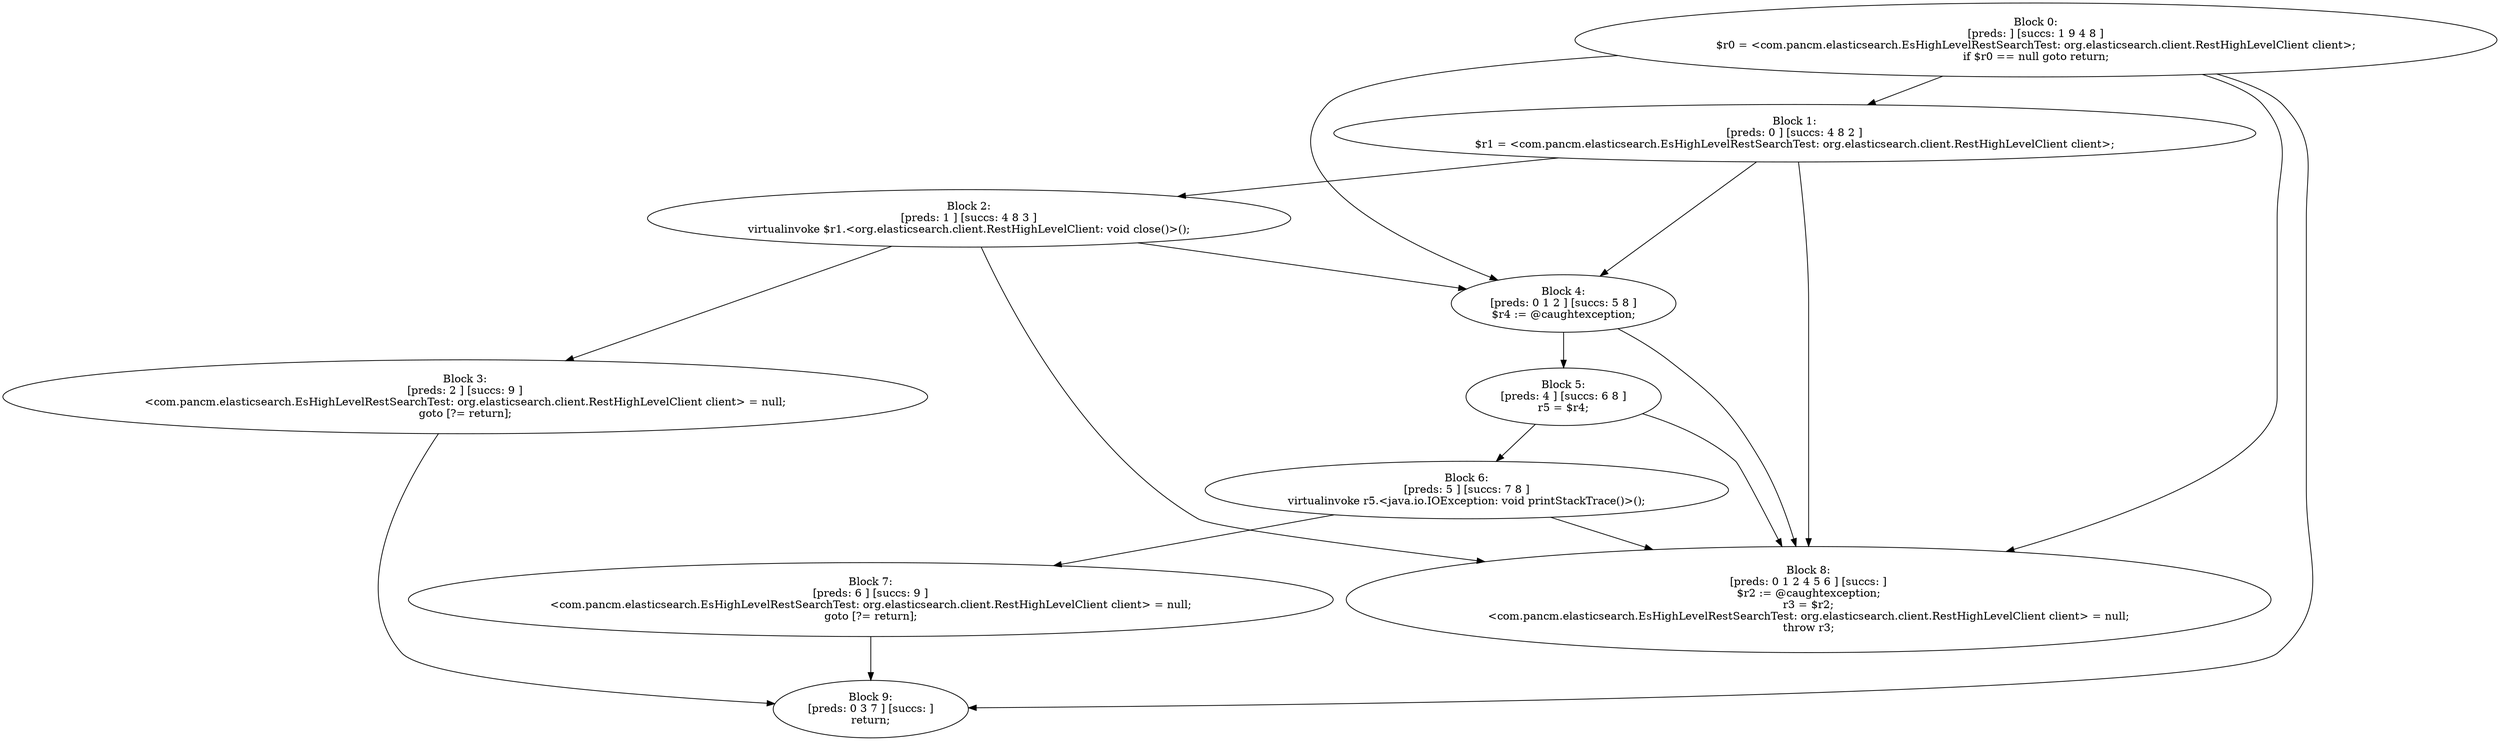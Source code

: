 digraph "unitGraph" {
    "Block 0:
[preds: ] [succs: 1 9 4 8 ]
$r0 = <com.pancm.elasticsearch.EsHighLevelRestSearchTest: org.elasticsearch.client.RestHighLevelClient client>;
if $r0 == null goto return;
"
    "Block 1:
[preds: 0 ] [succs: 4 8 2 ]
$r1 = <com.pancm.elasticsearch.EsHighLevelRestSearchTest: org.elasticsearch.client.RestHighLevelClient client>;
"
    "Block 2:
[preds: 1 ] [succs: 4 8 3 ]
virtualinvoke $r1.<org.elasticsearch.client.RestHighLevelClient: void close()>();
"
    "Block 3:
[preds: 2 ] [succs: 9 ]
<com.pancm.elasticsearch.EsHighLevelRestSearchTest: org.elasticsearch.client.RestHighLevelClient client> = null;
goto [?= return];
"
    "Block 4:
[preds: 0 1 2 ] [succs: 5 8 ]
$r4 := @caughtexception;
"
    "Block 5:
[preds: 4 ] [succs: 6 8 ]
r5 = $r4;
"
    "Block 6:
[preds: 5 ] [succs: 7 8 ]
virtualinvoke r5.<java.io.IOException: void printStackTrace()>();
"
    "Block 7:
[preds: 6 ] [succs: 9 ]
<com.pancm.elasticsearch.EsHighLevelRestSearchTest: org.elasticsearch.client.RestHighLevelClient client> = null;
goto [?= return];
"
    "Block 8:
[preds: 0 1 2 4 5 6 ] [succs: ]
$r2 := @caughtexception;
r3 = $r2;
<com.pancm.elasticsearch.EsHighLevelRestSearchTest: org.elasticsearch.client.RestHighLevelClient client> = null;
throw r3;
"
    "Block 9:
[preds: 0 3 7 ] [succs: ]
return;
"
    "Block 0:
[preds: ] [succs: 1 9 4 8 ]
$r0 = <com.pancm.elasticsearch.EsHighLevelRestSearchTest: org.elasticsearch.client.RestHighLevelClient client>;
if $r0 == null goto return;
"->"Block 1:
[preds: 0 ] [succs: 4 8 2 ]
$r1 = <com.pancm.elasticsearch.EsHighLevelRestSearchTest: org.elasticsearch.client.RestHighLevelClient client>;
";
    "Block 0:
[preds: ] [succs: 1 9 4 8 ]
$r0 = <com.pancm.elasticsearch.EsHighLevelRestSearchTest: org.elasticsearch.client.RestHighLevelClient client>;
if $r0 == null goto return;
"->"Block 9:
[preds: 0 3 7 ] [succs: ]
return;
";
    "Block 0:
[preds: ] [succs: 1 9 4 8 ]
$r0 = <com.pancm.elasticsearch.EsHighLevelRestSearchTest: org.elasticsearch.client.RestHighLevelClient client>;
if $r0 == null goto return;
"->"Block 4:
[preds: 0 1 2 ] [succs: 5 8 ]
$r4 := @caughtexception;
";
    "Block 0:
[preds: ] [succs: 1 9 4 8 ]
$r0 = <com.pancm.elasticsearch.EsHighLevelRestSearchTest: org.elasticsearch.client.RestHighLevelClient client>;
if $r0 == null goto return;
"->"Block 8:
[preds: 0 1 2 4 5 6 ] [succs: ]
$r2 := @caughtexception;
r3 = $r2;
<com.pancm.elasticsearch.EsHighLevelRestSearchTest: org.elasticsearch.client.RestHighLevelClient client> = null;
throw r3;
";
    "Block 1:
[preds: 0 ] [succs: 4 8 2 ]
$r1 = <com.pancm.elasticsearch.EsHighLevelRestSearchTest: org.elasticsearch.client.RestHighLevelClient client>;
"->"Block 4:
[preds: 0 1 2 ] [succs: 5 8 ]
$r4 := @caughtexception;
";
    "Block 1:
[preds: 0 ] [succs: 4 8 2 ]
$r1 = <com.pancm.elasticsearch.EsHighLevelRestSearchTest: org.elasticsearch.client.RestHighLevelClient client>;
"->"Block 8:
[preds: 0 1 2 4 5 6 ] [succs: ]
$r2 := @caughtexception;
r3 = $r2;
<com.pancm.elasticsearch.EsHighLevelRestSearchTest: org.elasticsearch.client.RestHighLevelClient client> = null;
throw r3;
";
    "Block 1:
[preds: 0 ] [succs: 4 8 2 ]
$r1 = <com.pancm.elasticsearch.EsHighLevelRestSearchTest: org.elasticsearch.client.RestHighLevelClient client>;
"->"Block 2:
[preds: 1 ] [succs: 4 8 3 ]
virtualinvoke $r1.<org.elasticsearch.client.RestHighLevelClient: void close()>();
";
    "Block 2:
[preds: 1 ] [succs: 4 8 3 ]
virtualinvoke $r1.<org.elasticsearch.client.RestHighLevelClient: void close()>();
"->"Block 4:
[preds: 0 1 2 ] [succs: 5 8 ]
$r4 := @caughtexception;
";
    "Block 2:
[preds: 1 ] [succs: 4 8 3 ]
virtualinvoke $r1.<org.elasticsearch.client.RestHighLevelClient: void close()>();
"->"Block 8:
[preds: 0 1 2 4 5 6 ] [succs: ]
$r2 := @caughtexception;
r3 = $r2;
<com.pancm.elasticsearch.EsHighLevelRestSearchTest: org.elasticsearch.client.RestHighLevelClient client> = null;
throw r3;
";
    "Block 2:
[preds: 1 ] [succs: 4 8 3 ]
virtualinvoke $r1.<org.elasticsearch.client.RestHighLevelClient: void close()>();
"->"Block 3:
[preds: 2 ] [succs: 9 ]
<com.pancm.elasticsearch.EsHighLevelRestSearchTest: org.elasticsearch.client.RestHighLevelClient client> = null;
goto [?= return];
";
    "Block 3:
[preds: 2 ] [succs: 9 ]
<com.pancm.elasticsearch.EsHighLevelRestSearchTest: org.elasticsearch.client.RestHighLevelClient client> = null;
goto [?= return];
"->"Block 9:
[preds: 0 3 7 ] [succs: ]
return;
";
    "Block 4:
[preds: 0 1 2 ] [succs: 5 8 ]
$r4 := @caughtexception;
"->"Block 5:
[preds: 4 ] [succs: 6 8 ]
r5 = $r4;
";
    "Block 4:
[preds: 0 1 2 ] [succs: 5 8 ]
$r4 := @caughtexception;
"->"Block 8:
[preds: 0 1 2 4 5 6 ] [succs: ]
$r2 := @caughtexception;
r3 = $r2;
<com.pancm.elasticsearch.EsHighLevelRestSearchTest: org.elasticsearch.client.RestHighLevelClient client> = null;
throw r3;
";
    "Block 5:
[preds: 4 ] [succs: 6 8 ]
r5 = $r4;
"->"Block 6:
[preds: 5 ] [succs: 7 8 ]
virtualinvoke r5.<java.io.IOException: void printStackTrace()>();
";
    "Block 5:
[preds: 4 ] [succs: 6 8 ]
r5 = $r4;
"->"Block 8:
[preds: 0 1 2 4 5 6 ] [succs: ]
$r2 := @caughtexception;
r3 = $r2;
<com.pancm.elasticsearch.EsHighLevelRestSearchTest: org.elasticsearch.client.RestHighLevelClient client> = null;
throw r3;
";
    "Block 6:
[preds: 5 ] [succs: 7 8 ]
virtualinvoke r5.<java.io.IOException: void printStackTrace()>();
"->"Block 7:
[preds: 6 ] [succs: 9 ]
<com.pancm.elasticsearch.EsHighLevelRestSearchTest: org.elasticsearch.client.RestHighLevelClient client> = null;
goto [?= return];
";
    "Block 6:
[preds: 5 ] [succs: 7 8 ]
virtualinvoke r5.<java.io.IOException: void printStackTrace()>();
"->"Block 8:
[preds: 0 1 2 4 5 6 ] [succs: ]
$r2 := @caughtexception;
r3 = $r2;
<com.pancm.elasticsearch.EsHighLevelRestSearchTest: org.elasticsearch.client.RestHighLevelClient client> = null;
throw r3;
";
    "Block 7:
[preds: 6 ] [succs: 9 ]
<com.pancm.elasticsearch.EsHighLevelRestSearchTest: org.elasticsearch.client.RestHighLevelClient client> = null;
goto [?= return];
"->"Block 9:
[preds: 0 3 7 ] [succs: ]
return;
";
}
